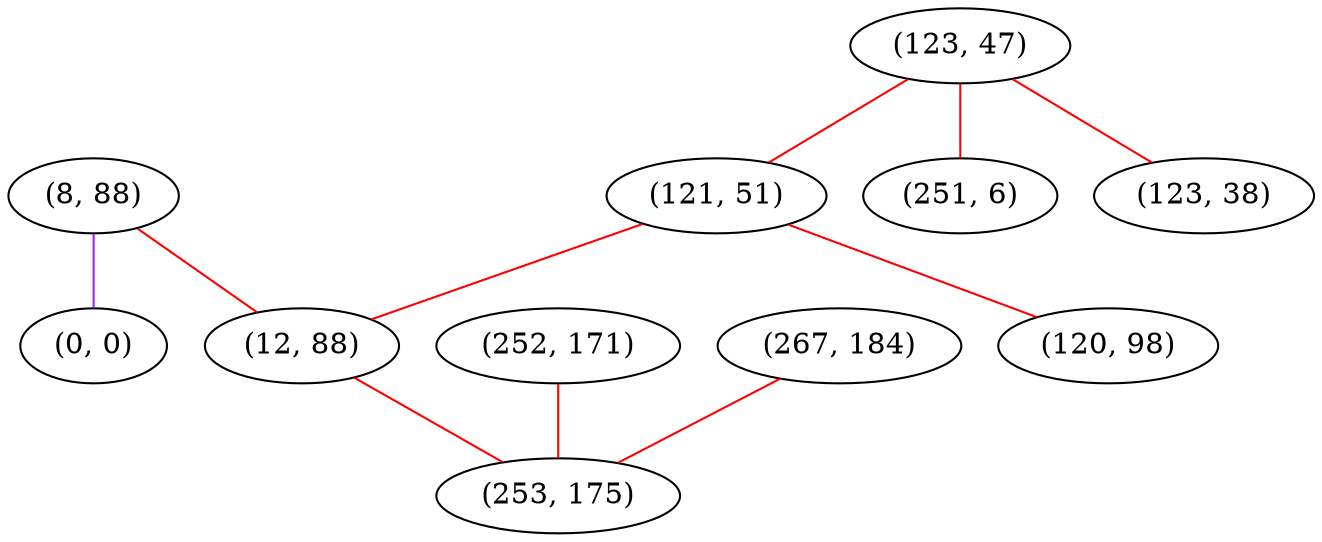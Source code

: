 graph "" {
"(8, 88)";
"(252, 171)";
"(123, 47)";
"(121, 51)";
"(251, 6)";
"(12, 88)";
"(123, 38)";
"(0, 0)";
"(120, 98)";
"(267, 184)";
"(253, 175)";
"(8, 88)" -- "(0, 0)"  [color=purple, key=0, weight=4];
"(8, 88)" -- "(12, 88)"  [color=red, key=0, weight=1];
"(252, 171)" -- "(253, 175)"  [color=red, key=0, weight=1];
"(123, 47)" -- "(121, 51)"  [color=red, key=0, weight=1];
"(123, 47)" -- "(123, 38)"  [color=red, key=0, weight=1];
"(123, 47)" -- "(251, 6)"  [color=red, key=0, weight=1];
"(121, 51)" -- "(120, 98)"  [color=red, key=0, weight=1];
"(121, 51)" -- "(12, 88)"  [color=red, key=0, weight=1];
"(12, 88)" -- "(253, 175)"  [color=red, key=0, weight=1];
"(267, 184)" -- "(253, 175)"  [color=red, key=0, weight=1];
}
